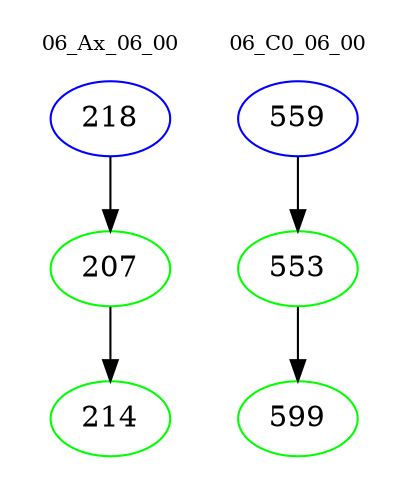 digraph{
subgraph cluster_0 {
color = white
label = "06_Ax_06_00";
fontsize=10;
T0_218 [label="218", color="blue"]
T0_218 -> T0_207 [color="black"]
T0_207 [label="207", color="green"]
T0_207 -> T0_214 [color="black"]
T0_214 [label="214", color="green"]
}
subgraph cluster_1 {
color = white
label = "06_C0_06_00";
fontsize=10;
T1_559 [label="559", color="blue"]
T1_559 -> T1_553 [color="black"]
T1_553 [label="553", color="green"]
T1_553 -> T1_599 [color="black"]
T1_599 [label="599", color="green"]
}
}
